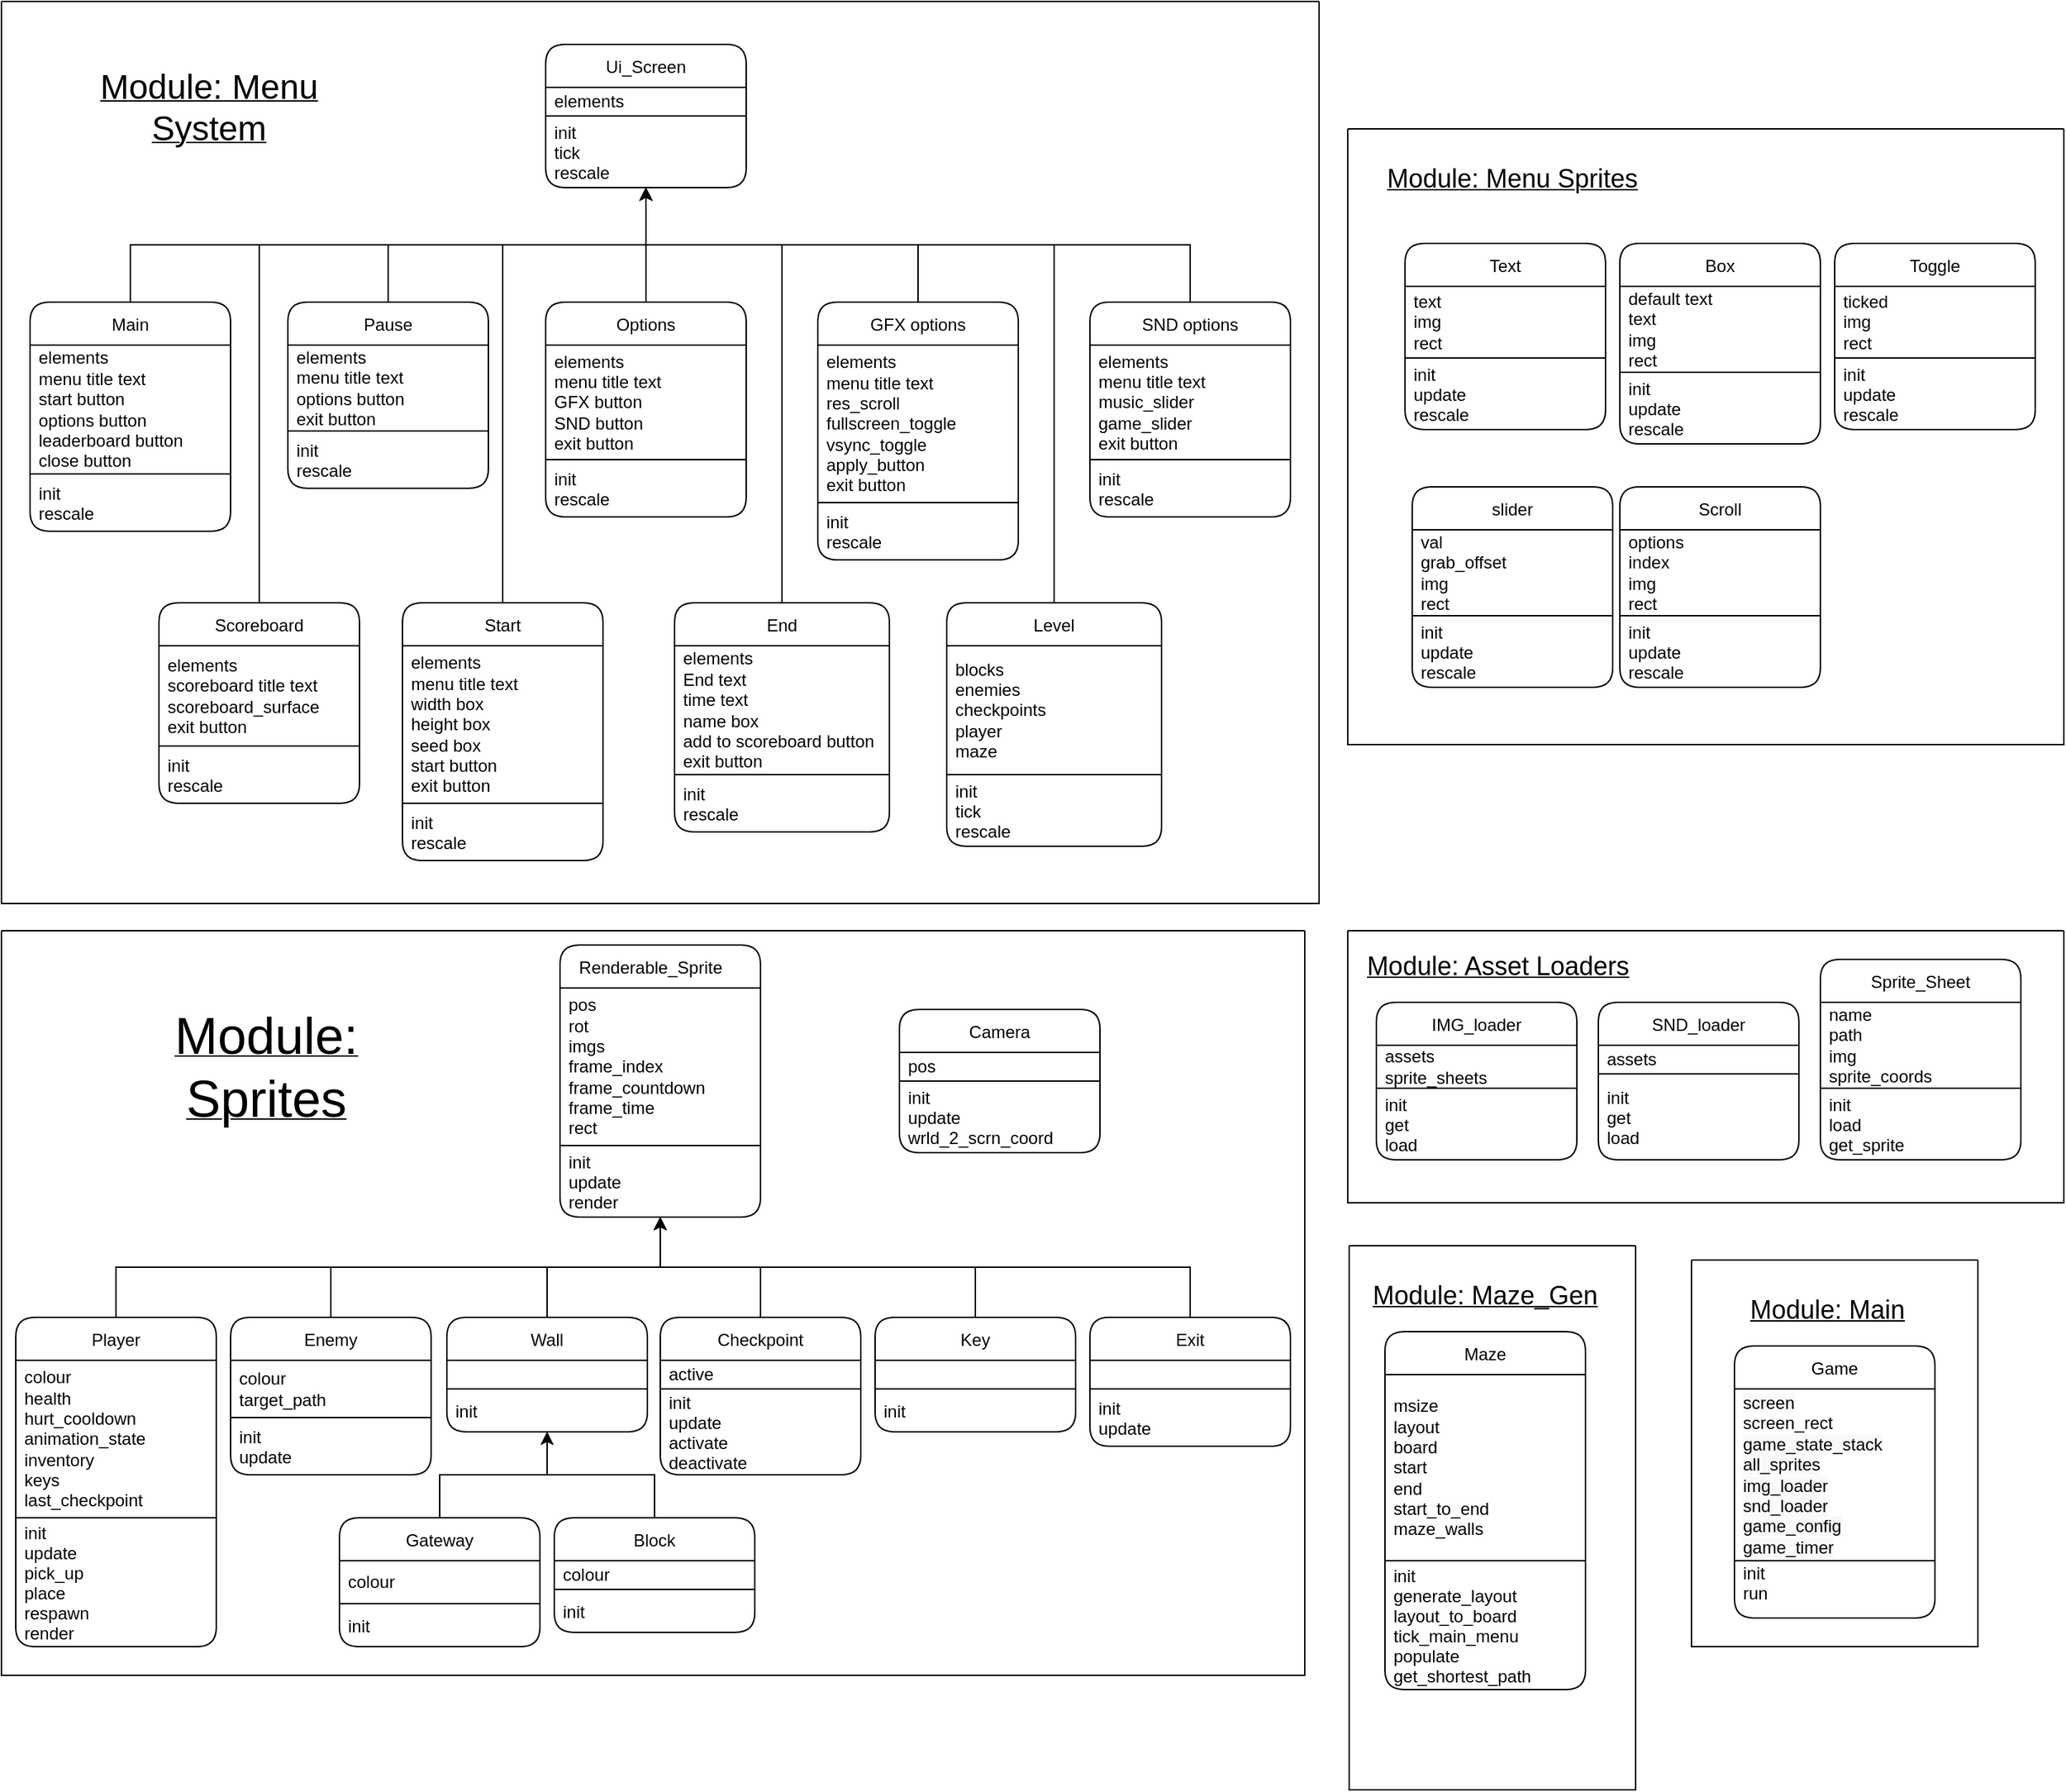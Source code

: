 <mxfile version="16.2.6" type="device"><diagram id="UR0YL3YgxXvfxWEagAze" name="Page-1"><mxGraphModel dx="1383" dy="1796" grid="1" gridSize="10" guides="1" tooltips="1" connect="1" arrows="1" fold="1" page="1" pageScale="1" pageWidth="827" pageHeight="1169" math="0" shadow="0"><root><mxCell id="0"/><mxCell id="1" parent="0"/><mxCell id="ef8tjBVSWjdFUi2Q6hh9-64" value="" style="swimlane;startSize=0;rounded=1;" parent="1" vertex="1"><mxGeometry x="1040" y="-60" width="500" height="190" as="geometry"><mxRectangle x="930" y="755" width="50" height="40" as="alternateBounds"/></mxGeometry></mxCell><mxCell id="ef8tjBVSWjdFUi2Q6hh9-52" value="IMG_loader" style="swimlane;fontStyle=0;childLayout=stackLayout;horizontal=1;startSize=30;horizontalStack=0;resizeParent=1;resizeParentMax=0;resizeLast=0;collapsible=1;marginBottom=0;rounded=1;" parent="ef8tjBVSWjdFUi2Q6hh9-64" vertex="1"><mxGeometry x="20" y="50" width="140" height="110" as="geometry"><mxRectangle x="540" y="170" width="50" height="30" as="alternateBounds"/></mxGeometry></mxCell><mxCell id="ef8tjBVSWjdFUi2Q6hh9-53" value="assets&lt;br&gt;sprite_sheets" style="rounded=0;whiteSpace=wrap;html=1;align=left;spacingLeft=4" parent="ef8tjBVSWjdFUi2Q6hh9-52" vertex="1"><mxGeometry y="30" width="140" height="30" as="geometry"/></mxCell><mxCell id="ef8tjBVSWjdFUi2Q6hh9-54" value="init&#10;get &#10;load" style="text;strokeColor=none;fillColor=none;align=left;verticalAlign=middle;spacingLeft=4;spacingRight=4;overflow=hidden;points=[[0,0.5],[1,0.5]];portConstraint=eastwest;rotatable=0;" parent="ef8tjBVSWjdFUi2Q6hh9-52" vertex="1"><mxGeometry y="60" width="140" height="50" as="geometry"/></mxCell><mxCell id="ef8tjBVSWjdFUi2Q6hh9-55" value="SND_loader" style="swimlane;fontStyle=0;childLayout=stackLayout;horizontal=1;startSize=30;horizontalStack=0;resizeParent=1;resizeParentMax=0;resizeLast=0;collapsible=1;marginBottom=0;rounded=1;" parent="ef8tjBVSWjdFUi2Q6hh9-64" vertex="1"><mxGeometry x="175" y="50" width="140" height="110" as="geometry"><mxRectangle x="540" y="170" width="50" height="30" as="alternateBounds"/></mxGeometry></mxCell><mxCell id="ef8tjBVSWjdFUi2Q6hh9-56" value="assets" style="rounded=0;whiteSpace=wrap;html=1;align=left;spacingLeft=4" parent="ef8tjBVSWjdFUi2Q6hh9-55" vertex="1"><mxGeometry y="30" width="140" height="20" as="geometry"/></mxCell><mxCell id="ef8tjBVSWjdFUi2Q6hh9-57" value="init&#10;get &#10;load" style="text;strokeColor=none;fillColor=none;align=left;verticalAlign=middle;spacingLeft=4;spacingRight=4;overflow=hidden;points=[[0,0.5],[1,0.5]];portConstraint=eastwest;rotatable=0;" parent="ef8tjBVSWjdFUi2Q6hh9-55" vertex="1"><mxGeometry y="50" width="140" height="60" as="geometry"/></mxCell><mxCell id="ef8tjBVSWjdFUi2Q6hh9-58" value="Sprite_Sheet" style="swimlane;fontStyle=0;childLayout=stackLayout;horizontal=1;startSize=30;horizontalStack=0;resizeParent=1;resizeParentMax=0;resizeLast=0;collapsible=1;marginBottom=0;rounded=1;" parent="ef8tjBVSWjdFUi2Q6hh9-64" vertex="1"><mxGeometry x="330" y="20" width="140" height="140" as="geometry"><mxRectangle x="540" y="170" width="50" height="30" as="alternateBounds"/></mxGeometry></mxCell><mxCell id="ef8tjBVSWjdFUi2Q6hh9-59" value="name&lt;br&gt;path&lt;br&gt;img&lt;br&gt;sprite_coords" style="rounded=0;whiteSpace=wrap;html=1;align=left;spacingLeft=4" parent="ef8tjBVSWjdFUi2Q6hh9-58" vertex="1"><mxGeometry y="30" width="140" height="60" as="geometry"/></mxCell><mxCell id="ef8tjBVSWjdFUi2Q6hh9-60" value="init&#10;load&#10;get_sprite" style="text;strokeColor=none;fillColor=none;align=left;verticalAlign=middle;spacingLeft=4;spacingRight=4;overflow=hidden;points=[[0,0.5],[1,0.5]];portConstraint=eastwest;rotatable=0;" parent="ef8tjBVSWjdFUi2Q6hh9-58" vertex="1"><mxGeometry y="90" width="140" height="50" as="geometry"/></mxCell><mxCell id="ef8tjBVSWjdFUi2Q6hh9-65" value="&lt;u&gt;&lt;font style=&quot;font-size: 18px&quot;&gt;Module: Asset Loaders&lt;/font&gt;&lt;/u&gt;" style="text;html=1;strokeColor=none;fillColor=none;align=center;verticalAlign=middle;whiteSpace=wrap;rounded=0;" parent="ef8tjBVSWjdFUi2Q6hh9-64" vertex="1"><mxGeometry x="10" y="10" width="190" height="30" as="geometry"/></mxCell><mxCell id="ef8tjBVSWjdFUi2Q6hh9-77" value="" style="swimlane;startSize=0;fontSize=18;" parent="1" vertex="1"><mxGeometry x="100" y="-60" width="910" height="520" as="geometry"/></mxCell><mxCell id="ef8tjBVSWjdFUi2Q6hh9-22" value="Renderable_Sprite    " style="swimlane;fontStyle=0;childLayout=stackLayout;horizontal=1;startSize=30;horizontalStack=0;resizeParent=1;resizeParentMax=0;resizeLast=0;collapsible=1;marginBottom=0;rounded=1;" parent="ef8tjBVSWjdFUi2Q6hh9-77" vertex="1"><mxGeometry x="390" y="10" width="140" height="190" as="geometry"><mxRectangle x="540" y="170" width="50" height="30" as="alternateBounds"/></mxGeometry></mxCell><mxCell id="ef8tjBVSWjdFUi2Q6hh9-23" value="pos&lt;br&gt;rot&lt;br&gt;imgs&lt;br&gt;frame_index&lt;br&gt;frame_countdown&lt;br&gt;frame_time&lt;br&gt;rect" style="rounded=0;whiteSpace=wrap;html=1;align=left;spacingLeft=4" parent="ef8tjBVSWjdFUi2Q6hh9-22" vertex="1"><mxGeometry y="30" width="140" height="110" as="geometry"/></mxCell><mxCell id="ef8tjBVSWjdFUi2Q6hh9-24" value="init&#10;update&#10;render" style="text;strokeColor=none;fillColor=none;align=left;verticalAlign=middle;spacingLeft=4;spacingRight=4;overflow=hidden;points=[[0,0.5],[1,0.5]];portConstraint=eastwest;rotatable=0;" parent="ef8tjBVSWjdFUi2Q6hh9-22" vertex="1"><mxGeometry y="140" width="140" height="50" as="geometry"/></mxCell><mxCell id="ef8tjBVSWjdFUi2Q6hh9-79" style="edgeStyle=orthogonalEdgeStyle;rounded=0;orthogonalLoop=1;jettySize=auto;html=1;exitX=0.5;exitY=0;exitDx=0;exitDy=0;fontSize=18;" parent="ef8tjBVSWjdFUi2Q6hh9-77" source="ef8tjBVSWjdFUi2Q6hh9-25" target="ef8tjBVSWjdFUi2Q6hh9-22" edge="1"><mxGeometry relative="1" as="geometry"/></mxCell><mxCell id="ef8tjBVSWjdFUi2Q6hh9-25" value="Player" style="swimlane;fontStyle=0;childLayout=stackLayout;horizontal=1;startSize=30;horizontalStack=0;resizeParent=1;resizeParentMax=0;resizeLast=0;collapsible=1;marginBottom=0;rounded=1;" parent="ef8tjBVSWjdFUi2Q6hh9-77" vertex="1"><mxGeometry x="10" y="270" width="140" height="230" as="geometry"><mxRectangle x="540" y="170" width="50" height="30" as="alternateBounds"/></mxGeometry></mxCell><mxCell id="ef8tjBVSWjdFUi2Q6hh9-26" value="colour&lt;br&gt;health&lt;br&gt;hurt_cooldown&lt;br&gt;animation_state&lt;br&gt;inventory&lt;br&gt;keys&lt;br&gt;last_checkpoint" style="rounded=0;whiteSpace=wrap;html=1;align=left;spacingLeft=4" parent="ef8tjBVSWjdFUi2Q6hh9-25" vertex="1"><mxGeometry y="30" width="140" height="110" as="geometry"/></mxCell><mxCell id="ef8tjBVSWjdFUi2Q6hh9-27" value="init&#10;update&#10;pick_up&#10;place&#10;respawn&#10;render" style="text;strokeColor=none;fillColor=none;align=left;verticalAlign=middle;spacingLeft=4;spacingRight=4;overflow=hidden;points=[[0,0.5],[1,0.5]];portConstraint=eastwest;rotatable=0;" parent="ef8tjBVSWjdFUi2Q6hh9-25" vertex="1"><mxGeometry y="140" width="140" height="90" as="geometry"/></mxCell><mxCell id="ef8tjBVSWjdFUi2Q6hh9-80" style="edgeStyle=orthogonalEdgeStyle;rounded=0;orthogonalLoop=1;jettySize=auto;html=1;exitX=0.5;exitY=0;exitDx=0;exitDy=0;fontSize=18;" parent="ef8tjBVSWjdFUi2Q6hh9-77" source="ef8tjBVSWjdFUi2Q6hh9-28" target="ef8tjBVSWjdFUi2Q6hh9-22" edge="1"><mxGeometry relative="1" as="geometry"/></mxCell><mxCell id="ef8tjBVSWjdFUi2Q6hh9-28" value="Enemy" style="swimlane;fontStyle=0;childLayout=stackLayout;horizontal=1;startSize=30;horizontalStack=0;resizeParent=1;resizeParentMax=0;resizeLast=0;collapsible=1;marginBottom=0;rounded=1;" parent="ef8tjBVSWjdFUi2Q6hh9-77" vertex="1"><mxGeometry x="160" y="270" width="140" height="110" as="geometry"><mxRectangle x="540" y="170" width="50" height="30" as="alternateBounds"/></mxGeometry></mxCell><mxCell id="ef8tjBVSWjdFUi2Q6hh9-29" value="colour&lt;br&gt;target_path" style="rounded=0;whiteSpace=wrap;html=1;align=left;spacingLeft=4" parent="ef8tjBVSWjdFUi2Q6hh9-28" vertex="1"><mxGeometry y="30" width="140" height="40" as="geometry"/></mxCell><mxCell id="ef8tjBVSWjdFUi2Q6hh9-30" value="init&#10;update" style="text;strokeColor=none;fillColor=none;align=left;verticalAlign=middle;spacingLeft=4;spacingRight=4;overflow=hidden;points=[[0,0.5],[1,0.5]];portConstraint=eastwest;rotatable=0;" parent="ef8tjBVSWjdFUi2Q6hh9-28" vertex="1"><mxGeometry y="70" width="140" height="40" as="geometry"/></mxCell><mxCell id="ef8tjBVSWjdFUi2Q6hh9-81" style="edgeStyle=orthogonalEdgeStyle;rounded=0;orthogonalLoop=1;jettySize=auto;html=1;exitX=0.5;exitY=0;exitDx=0;exitDy=0;fontSize=18;" parent="ef8tjBVSWjdFUi2Q6hh9-77" source="ef8tjBVSWjdFUi2Q6hh9-31" target="ef8tjBVSWjdFUi2Q6hh9-22" edge="1"><mxGeometry relative="1" as="geometry"/></mxCell><mxCell id="ef8tjBVSWjdFUi2Q6hh9-31" value="Wall" style="swimlane;fontStyle=0;childLayout=stackLayout;horizontal=1;startSize=30;horizontalStack=0;resizeParent=1;resizeParentMax=0;resizeLast=0;collapsible=1;marginBottom=0;rounded=1;" parent="ef8tjBVSWjdFUi2Q6hh9-77" vertex="1"><mxGeometry x="311" y="270" width="140" height="80" as="geometry"><mxRectangle x="540" y="170" width="50" height="30" as="alternateBounds"/></mxGeometry></mxCell><mxCell id="ef8tjBVSWjdFUi2Q6hh9-32" value="" style="rounded=0;whiteSpace=wrap;html=1;align=left;spacingLeft=4" parent="ef8tjBVSWjdFUi2Q6hh9-31" vertex="1"><mxGeometry y="30" width="140" height="20" as="geometry"/></mxCell><mxCell id="ef8tjBVSWjdFUi2Q6hh9-33" value="init" style="text;strokeColor=none;fillColor=none;align=left;verticalAlign=middle;spacingLeft=4;spacingRight=4;overflow=hidden;points=[[0,0.5],[1,0.5]];portConstraint=eastwest;rotatable=0;" parent="ef8tjBVSWjdFUi2Q6hh9-31" vertex="1"><mxGeometry y="50" width="140" height="30" as="geometry"/></mxCell><mxCell id="ef8tjBVSWjdFUi2Q6hh9-86" style="edgeStyle=orthogonalEdgeStyle;rounded=0;orthogonalLoop=1;jettySize=auto;html=1;exitX=0.5;exitY=0;exitDx=0;exitDy=0;fontSize=18;" parent="ef8tjBVSWjdFUi2Q6hh9-77" source="ef8tjBVSWjdFUi2Q6hh9-34" target="ef8tjBVSWjdFUi2Q6hh9-31" edge="1"><mxGeometry relative="1" as="geometry"/></mxCell><mxCell id="ef8tjBVSWjdFUi2Q6hh9-34" value="Gateway" style="swimlane;fontStyle=0;childLayout=stackLayout;horizontal=1;startSize=30;horizontalStack=0;resizeParent=1;resizeParentMax=0;resizeLast=0;collapsible=1;marginBottom=0;rounded=1;" parent="ef8tjBVSWjdFUi2Q6hh9-77" vertex="1"><mxGeometry x="236" y="410" width="140" height="90" as="geometry"><mxRectangle x="540" y="170" width="50" height="30" as="alternateBounds"/></mxGeometry></mxCell><mxCell id="ef8tjBVSWjdFUi2Q6hh9-35" value="colour" style="rounded=0;whiteSpace=wrap;html=1;align=left;spacingLeft=4" parent="ef8tjBVSWjdFUi2Q6hh9-34" vertex="1"><mxGeometry y="30" width="140" height="30" as="geometry"/></mxCell><mxCell id="ef8tjBVSWjdFUi2Q6hh9-36" value="init" style="text;strokeColor=none;fillColor=none;align=left;verticalAlign=middle;spacingLeft=4;spacingRight=4;overflow=hidden;points=[[0,0.5],[1,0.5]];portConstraint=eastwest;rotatable=0;" parent="ef8tjBVSWjdFUi2Q6hh9-34" vertex="1"><mxGeometry y="60" width="140" height="30" as="geometry"/></mxCell><mxCell id="ef8tjBVSWjdFUi2Q6hh9-85" style="edgeStyle=orthogonalEdgeStyle;rounded=0;orthogonalLoop=1;jettySize=auto;html=1;exitX=0.5;exitY=0;exitDx=0;exitDy=0;fontSize=18;" parent="ef8tjBVSWjdFUi2Q6hh9-77" source="ef8tjBVSWjdFUi2Q6hh9-37" target="ef8tjBVSWjdFUi2Q6hh9-31" edge="1"><mxGeometry relative="1" as="geometry"/></mxCell><mxCell id="ef8tjBVSWjdFUi2Q6hh9-37" value="Block" style="swimlane;fontStyle=0;childLayout=stackLayout;horizontal=1;startSize=30;horizontalStack=0;resizeParent=1;resizeParentMax=0;resizeLast=0;collapsible=1;marginBottom=0;rounded=1;" parent="ef8tjBVSWjdFUi2Q6hh9-77" vertex="1"><mxGeometry x="386" y="410" width="140" height="80" as="geometry"><mxRectangle x="540" y="170" width="50" height="30" as="alternateBounds"/></mxGeometry></mxCell><mxCell id="ef8tjBVSWjdFUi2Q6hh9-38" value="colour" style="rounded=0;whiteSpace=wrap;html=1;align=left;spacingLeft=4" parent="ef8tjBVSWjdFUi2Q6hh9-37" vertex="1"><mxGeometry y="30" width="140" height="20" as="geometry"/></mxCell><mxCell id="ef8tjBVSWjdFUi2Q6hh9-39" value="init" style="text;strokeColor=none;fillColor=none;align=left;verticalAlign=middle;spacingLeft=4;spacingRight=4;overflow=hidden;points=[[0,0.5],[1,0.5]];portConstraint=eastwest;rotatable=0;" parent="ef8tjBVSWjdFUi2Q6hh9-37" vertex="1"><mxGeometry y="50" width="140" height="30" as="geometry"/></mxCell><mxCell id="ef8tjBVSWjdFUi2Q6hh9-82" style="edgeStyle=orthogonalEdgeStyle;rounded=0;orthogonalLoop=1;jettySize=auto;html=1;exitX=0.5;exitY=0;exitDx=0;exitDy=0;fontSize=18;" parent="ef8tjBVSWjdFUi2Q6hh9-77" source="ef8tjBVSWjdFUi2Q6hh9-40" target="ef8tjBVSWjdFUi2Q6hh9-22" edge="1"><mxGeometry relative="1" as="geometry"/></mxCell><mxCell id="ef8tjBVSWjdFUi2Q6hh9-40" value="Checkpoint" style="swimlane;fontStyle=0;childLayout=stackLayout;horizontal=1;startSize=30;horizontalStack=0;resizeParent=1;resizeParentMax=0;resizeLast=0;collapsible=1;marginBottom=0;rounded=1;" parent="ef8tjBVSWjdFUi2Q6hh9-77" vertex="1"><mxGeometry x="460" y="270" width="140" height="110" as="geometry"><mxRectangle x="540" y="170" width="50" height="30" as="alternateBounds"/></mxGeometry></mxCell><mxCell id="ef8tjBVSWjdFUi2Q6hh9-41" value="active" style="rounded=0;whiteSpace=wrap;html=1;align=left;spacingLeft=4" parent="ef8tjBVSWjdFUi2Q6hh9-40" vertex="1"><mxGeometry y="30" width="140" height="20" as="geometry"/></mxCell><mxCell id="ef8tjBVSWjdFUi2Q6hh9-42" value="init&#10;update&#10;activate&#10;deactivate" style="text;strokeColor=none;fillColor=none;align=left;verticalAlign=middle;spacingLeft=4;spacingRight=4;overflow=hidden;points=[[0,0.5],[1,0.5]];portConstraint=eastwest;rotatable=0;" parent="ef8tjBVSWjdFUi2Q6hh9-40" vertex="1"><mxGeometry y="50" width="140" height="60" as="geometry"/></mxCell><mxCell id="ef8tjBVSWjdFUi2Q6hh9-83" style="edgeStyle=orthogonalEdgeStyle;rounded=0;orthogonalLoop=1;jettySize=auto;html=1;exitX=0.5;exitY=0;exitDx=0;exitDy=0;fontSize=18;" parent="ef8tjBVSWjdFUi2Q6hh9-77" source="ef8tjBVSWjdFUi2Q6hh9-43" target="ef8tjBVSWjdFUi2Q6hh9-22" edge="1"><mxGeometry relative="1" as="geometry"/></mxCell><mxCell id="ef8tjBVSWjdFUi2Q6hh9-43" value="Key" style="swimlane;fontStyle=0;childLayout=stackLayout;horizontal=1;startSize=30;horizontalStack=0;resizeParent=1;resizeParentMax=0;resizeLast=0;collapsible=1;marginBottom=0;rounded=1;" parent="ef8tjBVSWjdFUi2Q6hh9-77" vertex="1"><mxGeometry x="610" y="270" width="140" height="80" as="geometry"><mxRectangle x="540" y="170" width="50" height="30" as="alternateBounds"/></mxGeometry></mxCell><mxCell id="ef8tjBVSWjdFUi2Q6hh9-44" value="" style="rounded=0;whiteSpace=wrap;html=1;align=left;spacingLeft=4" parent="ef8tjBVSWjdFUi2Q6hh9-43" vertex="1"><mxGeometry y="30" width="140" height="20" as="geometry"/></mxCell><mxCell id="ef8tjBVSWjdFUi2Q6hh9-45" value="init" style="text;strokeColor=none;fillColor=none;align=left;verticalAlign=middle;spacingLeft=4;spacingRight=4;overflow=hidden;points=[[0,0.5],[1,0.5]];portConstraint=eastwest;rotatable=0;" parent="ef8tjBVSWjdFUi2Q6hh9-43" vertex="1"><mxGeometry y="50" width="140" height="30" as="geometry"/></mxCell><mxCell id="ef8tjBVSWjdFUi2Q6hh9-84" style="edgeStyle=orthogonalEdgeStyle;rounded=0;orthogonalLoop=1;jettySize=auto;html=1;exitX=0.5;exitY=0;exitDx=0;exitDy=0;fontSize=18;" parent="ef8tjBVSWjdFUi2Q6hh9-77" source="ef8tjBVSWjdFUi2Q6hh9-46" target="ef8tjBVSWjdFUi2Q6hh9-22" edge="1"><mxGeometry relative="1" as="geometry"/></mxCell><mxCell id="ef8tjBVSWjdFUi2Q6hh9-46" value="Exit" style="swimlane;fontStyle=0;childLayout=stackLayout;horizontal=1;startSize=30;horizontalStack=0;resizeParent=1;resizeParentMax=0;resizeLast=0;collapsible=1;marginBottom=0;rounded=1;" parent="ef8tjBVSWjdFUi2Q6hh9-77" vertex="1"><mxGeometry x="760" y="270" width="140" height="90" as="geometry"><mxRectangle x="540" y="170" width="50" height="30" as="alternateBounds"/></mxGeometry></mxCell><mxCell id="ef8tjBVSWjdFUi2Q6hh9-47" value="" style="rounded=0;whiteSpace=wrap;html=1;align=left;spacingLeft=4" parent="ef8tjBVSWjdFUi2Q6hh9-46" vertex="1"><mxGeometry y="30" width="140" height="20" as="geometry"/></mxCell><mxCell id="ef8tjBVSWjdFUi2Q6hh9-48" value="init&#10;update" style="text;strokeColor=none;fillColor=none;align=left;verticalAlign=middle;spacingLeft=4;spacingRight=4;overflow=hidden;points=[[0,0.5],[1,0.5]];portConstraint=eastwest;rotatable=0;" parent="ef8tjBVSWjdFUi2Q6hh9-46" vertex="1"><mxGeometry y="50" width="140" height="40" as="geometry"/></mxCell><mxCell id="ef8tjBVSWjdFUi2Q6hh9-49" value="Camera" style="swimlane;fontStyle=0;childLayout=stackLayout;horizontal=1;startSize=30;horizontalStack=0;resizeParent=1;resizeParentMax=0;resizeLast=0;collapsible=1;marginBottom=0;rounded=1;" parent="ef8tjBVSWjdFUi2Q6hh9-77" vertex="1"><mxGeometry x="627" y="55" width="140" height="100" as="geometry"><mxRectangle x="540" y="170" width="50" height="30" as="alternateBounds"/></mxGeometry></mxCell><mxCell id="ef8tjBVSWjdFUi2Q6hh9-50" value="pos" style="rounded=0;whiteSpace=wrap;html=1;align=left;spacingLeft=4" parent="ef8tjBVSWjdFUi2Q6hh9-49" vertex="1"><mxGeometry y="30" width="140" height="20" as="geometry"/></mxCell><mxCell id="ef8tjBVSWjdFUi2Q6hh9-51" value="init&#10;update&#10;wrld_2_scrn_coord" style="text;strokeColor=none;fillColor=none;align=left;verticalAlign=middle;spacingLeft=4;spacingRight=4;overflow=hidden;points=[[0,0.5],[1,0.5]];portConstraint=eastwest;rotatable=0;" parent="ef8tjBVSWjdFUi2Q6hh9-49" vertex="1"><mxGeometry y="50" width="140" height="50" as="geometry"/></mxCell><mxCell id="ef8tjBVSWjdFUi2Q6hh9-88" value="&lt;u&gt;&lt;font style=&quot;font-size: 36px&quot;&gt;Module: Sprites&lt;/font&gt;&lt;/u&gt;" style="text;html=1;strokeColor=none;fillColor=none;align=center;verticalAlign=middle;whiteSpace=wrap;rounded=0;" parent="ef8tjBVSWjdFUi2Q6hh9-77" vertex="1"><mxGeometry x="90" y="80" width="190" height="30" as="geometry"/></mxCell><mxCell id="ef8tjBVSWjdFUi2Q6hh9-89" value="" style="swimlane;startSize=0;fontSize=36;" parent="1" vertex="1"><mxGeometry x="1041" y="160" width="200" height="380" as="geometry"/></mxCell><mxCell id="ef8tjBVSWjdFUi2Q6hh9-90" value="&lt;u&gt;&lt;font style=&quot;font-size: 18px&quot;&gt;Module: Maze_Gen&lt;/font&gt;&lt;/u&gt;" style="text;html=1;strokeColor=none;fillColor=none;align=center;verticalAlign=middle;whiteSpace=wrap;rounded=0;" parent="ef8tjBVSWjdFUi2Q6hh9-89" vertex="1"><mxGeometry y="20" width="190" height="30" as="geometry"/></mxCell><mxCell id="ef8tjBVSWjdFUi2Q6hh9-13" value="Maze" style="swimlane;fontStyle=0;childLayout=stackLayout;horizontal=1;startSize=30;horizontalStack=0;resizeParent=1;resizeParentMax=0;resizeLast=0;collapsible=1;marginBottom=0;rounded=1;" parent="ef8tjBVSWjdFUi2Q6hh9-89" vertex="1"><mxGeometry x="25" y="60" width="140" height="250" as="geometry"><mxRectangle x="540" y="170" width="50" height="30" as="alternateBounds"/></mxGeometry></mxCell><mxCell id="ef8tjBVSWjdFUi2Q6hh9-14" value="&lt;font face=&quot;helvetica&quot;&gt;msize&lt;br&gt;&lt;/font&gt;layout&lt;br&gt;board&lt;br&gt;start&lt;br&gt;end&lt;br&gt;start_to_end&lt;br&gt;maze_walls" style="rounded=0;whiteSpace=wrap;html=1;align=left;spacingLeft=4" parent="ef8tjBVSWjdFUi2Q6hh9-13" vertex="1"><mxGeometry y="30" width="140" height="130" as="geometry"/></mxCell><mxCell id="ef8tjBVSWjdFUi2Q6hh9-15" value="init&#10;generate_layout&#10;layout_to_board&#10;tick_main_menu&#10;populate&#10;get_shortest_path" style="text;strokeColor=none;fillColor=none;align=left;verticalAlign=middle;spacingLeft=4;spacingRight=4;overflow=hidden;points=[[0,0.5],[1,0.5]];portConstraint=eastwest;rotatable=0;" parent="ef8tjBVSWjdFUi2Q6hh9-13" vertex="1"><mxGeometry y="160" width="140" height="90" as="geometry"/></mxCell><mxCell id="ef8tjBVSWjdFUi2Q6hh9-91" value="" style="swimlane;startSize=0;fontSize=36;" parent="1" vertex="1"><mxGeometry x="1280" y="170" width="200" height="270" as="geometry"/></mxCell><mxCell id="ef8tjBVSWjdFUi2Q6hh9-92" value="&lt;u&gt;&lt;font style=&quot;font-size: 18px&quot;&gt;Module: Main&lt;/font&gt;&lt;/u&gt;" style="text;html=1;strokeColor=none;fillColor=none;align=center;verticalAlign=middle;whiteSpace=wrap;rounded=0;" parent="ef8tjBVSWjdFUi2Q6hh9-91" vertex="1"><mxGeometry y="20" width="190" height="30" as="geometry"/></mxCell><mxCell id="ef8tjBVSWjdFUi2Q6hh9-3" value="Game" style="swimlane;fontStyle=0;childLayout=stackLayout;horizontal=1;startSize=30;horizontalStack=0;resizeParent=1;resizeParentMax=0;resizeLast=0;collapsible=1;marginBottom=0;rounded=1;" parent="ef8tjBVSWjdFUi2Q6hh9-91" vertex="1"><mxGeometry x="30" y="60" width="140" height="190" as="geometry"><mxRectangle x="540" y="170" width="50" height="30" as="alternateBounds"/></mxGeometry></mxCell><mxCell id="ef8tjBVSWjdFUi2Q6hh9-12" value="&lt;span style=&quot;color: rgb(0 , 0 , 0) ; font-family: &amp;#34;helvetica&amp;#34; ; font-size: 12px ; font-style: normal ; font-weight: 400 ; letter-spacing: normal ; text-indent: 0px ; text-transform: none ; word-spacing: 0px ; background-color: rgb(248 , 249 , 250) ; display: inline ; float: none&quot;&gt;screen&lt;br&gt;&lt;/span&gt;screen_rect&lt;br style=&quot;padding: 0px ; margin: 0px ; color: rgb(0 , 0 , 0) ; font-family: &amp;#34;helvetica&amp;#34; ; font-size: 12px ; font-style: normal ; font-weight: 400 ; letter-spacing: normal ; text-indent: 0px ; text-transform: none ; word-spacing: 0px ; background-color: rgb(248 , 249 , 250)&quot;&gt;&lt;span style=&quot;color: rgb(0 , 0 , 0) ; font-family: &amp;#34;helvetica&amp;#34; ; font-size: 12px ; font-style: normal ; font-weight: 400 ; letter-spacing: normal ; text-indent: 0px ; text-transform: none ; word-spacing: 0px ; background-color: rgb(248 , 249 , 250) ; display: inline ; float: none&quot;&gt;game_state_stack&lt;/span&gt;&lt;br style=&quot;padding: 0px ; margin: 0px ; color: rgb(0 , 0 , 0) ; font-family: &amp;#34;helvetica&amp;#34; ; font-size: 12px ; font-style: normal ; font-weight: 400 ; letter-spacing: normal ; text-indent: 0px ; text-transform: none ; word-spacing: 0px ; background-color: rgb(248 , 249 , 250)&quot;&gt;&lt;span style=&quot;color: rgb(0 , 0 , 0) ; font-family: &amp;#34;helvetica&amp;#34; ; font-size: 12px ; font-style: normal ; font-weight: 400 ; letter-spacing: normal ; text-indent: 0px ; text-transform: none ; word-spacing: 0px ; background-color: rgb(248 , 249 , 250) ; display: inline ; float: none&quot;&gt;all_sprites&lt;/span&gt;&lt;br style=&quot;padding: 0px ; margin: 0px ; color: rgb(0 , 0 , 0) ; font-family: &amp;#34;helvetica&amp;#34; ; font-size: 12px ; font-style: normal ; font-weight: 400 ; letter-spacing: normal ; text-indent: 0px ; text-transform: none ; word-spacing: 0px ; background-color: rgb(248 , 249 , 250)&quot;&gt;&lt;span style=&quot;color: rgb(0 , 0 , 0) ; font-family: &amp;#34;helvetica&amp;#34; ; font-size: 12px ; font-style: normal ; font-weight: 400 ; letter-spacing: normal ; text-indent: 0px ; text-transform: none ; word-spacing: 0px ; background-color: rgb(248 , 249 , 250) ; display: inline ; float: none&quot;&gt;img_loader&lt;/span&gt;&lt;br style=&quot;padding: 0px ; margin: 0px ; color: rgb(0 , 0 , 0) ; font-family: &amp;#34;helvetica&amp;#34; ; font-size: 12px ; font-style: normal ; font-weight: 400 ; letter-spacing: normal ; text-indent: 0px ; text-transform: none ; word-spacing: 0px ; background-color: rgb(248 , 249 , 250)&quot;&gt;&lt;span style=&quot;color: rgb(0 , 0 , 0) ; font-family: &amp;#34;helvetica&amp;#34; ; font-size: 12px ; font-style: normal ; font-weight: 400 ; letter-spacing: normal ; text-indent: 0px ; text-transform: none ; word-spacing: 0px ; background-color: rgb(248 , 249 , 250) ; display: inline ; float: none&quot;&gt;snd_loader&lt;/span&gt;&lt;br style=&quot;padding: 0px ; margin: 0px ; color: rgb(0 , 0 , 0) ; font-family: &amp;#34;helvetica&amp;#34; ; font-size: 12px ; font-style: normal ; font-weight: 400 ; letter-spacing: normal ; text-indent: 0px ; text-transform: none ; word-spacing: 0px ; background-color: rgb(248 , 249 , 250)&quot;&gt;&lt;span style=&quot;color: rgb(0 , 0 , 0) ; font-family: &amp;#34;helvetica&amp;#34; ; font-size: 12px ; font-style: normal ; font-weight: 400 ; letter-spacing: normal ; text-indent: 0px ; text-transform: none ; word-spacing: 0px ; background-color: rgb(248 , 249 , 250) ; display: inline ; float: none&quot;&gt;game_config&lt;/span&gt;&lt;br style=&quot;padding: 0px ; margin: 0px ; color: rgb(0 , 0 , 0) ; font-family: &amp;#34;helvetica&amp;#34; ; font-size: 12px ; font-style: normal ; font-weight: 400 ; letter-spacing: normal ; text-indent: 0px ; text-transform: none ; word-spacing: 0px ; background-color: rgb(248 , 249 , 250)&quot;&gt;&lt;span style=&quot;color: rgb(0 , 0 , 0) ; font-family: &amp;#34;helvetica&amp;#34; ; font-size: 12px ; font-style: normal ; font-weight: 400 ; letter-spacing: normal ; text-indent: 0px ; text-transform: none ; word-spacing: 0px ; background-color: rgb(248 , 249 , 250) ; display: inline ; float: none&quot;&gt;game_timer&lt;/span&gt;" style="rounded=0;whiteSpace=wrap;html=1;align=left;spacingLeft=4" parent="ef8tjBVSWjdFUi2Q6hh9-3" vertex="1"><mxGeometry y="30" width="140" height="120" as="geometry"/></mxCell><mxCell id="ef8tjBVSWjdFUi2Q6hh9-6" value="init&#10;run&#10;" style="text;strokeColor=none;fillColor=none;align=left;verticalAlign=middle;spacingLeft=4;spacingRight=4;overflow=hidden;points=[[0,0.5],[1,0.5]];portConstraint=eastwest;rotatable=0;" parent="ef8tjBVSWjdFUi2Q6hh9-3" vertex="1"><mxGeometry y="150" width="140" height="40" as="geometry"/></mxCell><mxCell id="ef8tjBVSWjdFUi2Q6hh9-96" value="" style="swimlane;startSize=0;fontSize=36;" parent="1" vertex="1"><mxGeometry x="100" y="-709" width="920" height="630" as="geometry"/></mxCell><mxCell id="ef8tjBVSWjdFUi2Q6hh9-98" value="&lt;u&gt;&lt;font style=&quot;font-size: 24px&quot;&gt;Module: Menu System&lt;/font&gt;&lt;/u&gt;" style="text;html=1;strokeColor=none;fillColor=none;align=center;verticalAlign=middle;whiteSpace=wrap;rounded=0;" parent="ef8tjBVSWjdFUi2Q6hh9-96" vertex="1"><mxGeometry x="50" y="59" width="190" height="30" as="geometry"/></mxCell><mxCell id="BVEpf0JN5tACW4LLZ2G0-4" style="edgeStyle=orthogonalEdgeStyle;rounded=0;orthogonalLoop=1;jettySize=auto;html=1;exitX=0.5;exitY=0;exitDx=0;exitDy=0;" edge="1" parent="ef8tjBVSWjdFUi2Q6hh9-96" source="NCt3lOaT6l5ER-M0cnxN-1" target="BVEpf0JN5tACW4LLZ2G0-1"><mxGeometry relative="1" as="geometry"/></mxCell><mxCell id="NCt3lOaT6l5ER-M0cnxN-1" value="Main" style="swimlane;fontStyle=0;childLayout=stackLayout;horizontal=1;startSize=30;horizontalStack=0;resizeParent=1;resizeParentMax=0;resizeLast=0;collapsible=1;marginBottom=0;rounded=1;" parent="ef8tjBVSWjdFUi2Q6hh9-96" vertex="1"><mxGeometry x="20" y="210" width="140" height="160" as="geometry"><mxRectangle x="540" y="170" width="50" height="30" as="alternateBounds"/></mxGeometry></mxCell><mxCell id="NCt3lOaT6l5ER-M0cnxN-2" value="elements&lt;br&gt;menu title text&lt;br&gt;start button&lt;br&gt;options button&lt;br&gt;leaderboard button&lt;br&gt;close button" style="rounded=0;whiteSpace=wrap;html=1;align=left;spacingLeft=4" parent="NCt3lOaT6l5ER-M0cnxN-1" vertex="1"><mxGeometry y="30" width="140" height="90" as="geometry"/></mxCell><mxCell id="NCt3lOaT6l5ER-M0cnxN-3" value="init&#10;rescale" style="text;strokeColor=none;fillColor=none;align=left;verticalAlign=middle;spacingLeft=4;spacingRight=4;overflow=hidden;points=[[0,0.5],[1,0.5]];portConstraint=eastwest;rotatable=0;" parent="NCt3lOaT6l5ER-M0cnxN-1" vertex="1"><mxGeometry y="120" width="140" height="40" as="geometry"/></mxCell><mxCell id="BVEpf0JN5tACW4LLZ2G0-5" style="edgeStyle=orthogonalEdgeStyle;rounded=0;orthogonalLoop=1;jettySize=auto;html=1;exitX=0.5;exitY=0;exitDx=0;exitDy=0;" edge="1" parent="ef8tjBVSWjdFUi2Q6hh9-96" source="NCt3lOaT6l5ER-M0cnxN-14" target="BVEpf0JN5tACW4LLZ2G0-1"><mxGeometry relative="1" as="geometry"/></mxCell><mxCell id="NCt3lOaT6l5ER-M0cnxN-14" value="Pause" style="swimlane;fontStyle=0;childLayout=stackLayout;horizontal=1;startSize=30;horizontalStack=0;resizeParent=1;resizeParentMax=0;resizeLast=0;collapsible=1;marginBottom=0;rounded=1;" parent="ef8tjBVSWjdFUi2Q6hh9-96" vertex="1"><mxGeometry x="200" y="210" width="140" height="130" as="geometry"><mxRectangle x="540" y="170" width="50" height="30" as="alternateBounds"/></mxGeometry></mxCell><mxCell id="NCt3lOaT6l5ER-M0cnxN-15" value="elements&lt;br&gt;menu title text&lt;br&gt;options button&lt;br&gt;exit button" style="rounded=0;whiteSpace=wrap;html=1;align=left;spacingLeft=4" parent="NCt3lOaT6l5ER-M0cnxN-14" vertex="1"><mxGeometry y="30" width="140" height="60" as="geometry"/></mxCell><mxCell id="NCt3lOaT6l5ER-M0cnxN-16" value="init&#10;rescale" style="text;strokeColor=none;fillColor=none;align=left;verticalAlign=middle;spacingLeft=4;spacingRight=4;overflow=hidden;points=[[0,0.5],[1,0.5]];portConstraint=eastwest;rotatable=0;" parent="NCt3lOaT6l5ER-M0cnxN-14" vertex="1"><mxGeometry y="90" width="140" height="40" as="geometry"/></mxCell><mxCell id="BVEpf0JN5tACW4LLZ2G0-6" style="edgeStyle=orthogonalEdgeStyle;rounded=0;orthogonalLoop=1;jettySize=auto;html=1;exitX=0.5;exitY=0;exitDx=0;exitDy=0;" edge="1" parent="ef8tjBVSWjdFUi2Q6hh9-96" source="NCt3lOaT6l5ER-M0cnxN-17" target="BVEpf0JN5tACW4LLZ2G0-1"><mxGeometry relative="1" as="geometry"/></mxCell><mxCell id="NCt3lOaT6l5ER-M0cnxN-17" value="Options" style="swimlane;fontStyle=0;childLayout=stackLayout;horizontal=1;startSize=30;horizontalStack=0;resizeParent=1;resizeParentMax=0;resizeLast=0;collapsible=1;marginBottom=0;rounded=1;" parent="ef8tjBVSWjdFUi2Q6hh9-96" vertex="1"><mxGeometry x="380" y="210" width="140" height="150" as="geometry"><mxRectangle x="540" y="170" width="50" height="30" as="alternateBounds"/></mxGeometry></mxCell><mxCell id="NCt3lOaT6l5ER-M0cnxN-18" value="elements&lt;br&gt;menu title text&lt;br&gt;GFX button&lt;br&gt;SND button&lt;br&gt;exit button" style="rounded=0;whiteSpace=wrap;html=1;align=left;spacingLeft=4" parent="NCt3lOaT6l5ER-M0cnxN-17" vertex="1"><mxGeometry y="30" width="140" height="80" as="geometry"/></mxCell><mxCell id="NCt3lOaT6l5ER-M0cnxN-19" value="init&#10;rescale" style="text;strokeColor=none;fillColor=none;align=left;verticalAlign=middle;spacingLeft=4;spacingRight=4;overflow=hidden;points=[[0,0.5],[1,0.5]];portConstraint=eastwest;rotatable=0;" parent="NCt3lOaT6l5ER-M0cnxN-17" vertex="1"><mxGeometry y="110" width="140" height="40" as="geometry"/></mxCell><mxCell id="BVEpf0JN5tACW4LLZ2G0-7" style="edgeStyle=orthogonalEdgeStyle;rounded=0;orthogonalLoop=1;jettySize=auto;html=1;exitX=0.5;exitY=0;exitDx=0;exitDy=0;" edge="1" parent="ef8tjBVSWjdFUi2Q6hh9-96" source="NCt3lOaT6l5ER-M0cnxN-20" target="BVEpf0JN5tACW4LLZ2G0-1"><mxGeometry relative="1" as="geometry"/></mxCell><mxCell id="NCt3lOaT6l5ER-M0cnxN-20" value="GFX options" style="swimlane;fontStyle=0;childLayout=stackLayout;horizontal=1;startSize=30;horizontalStack=0;resizeParent=1;resizeParentMax=0;resizeLast=0;collapsible=1;marginBottom=0;rounded=1;" parent="ef8tjBVSWjdFUi2Q6hh9-96" vertex="1"><mxGeometry x="570" y="210" width="140" height="180" as="geometry"><mxRectangle x="540" y="170" width="50" height="30" as="alternateBounds"/></mxGeometry></mxCell><mxCell id="NCt3lOaT6l5ER-M0cnxN-21" value="elements&lt;br&gt;menu title text&lt;br&gt;res_scroll&lt;br&gt;fullscreen_toggle&lt;br&gt;vsync_toggle&lt;br&gt;apply_button&lt;br&gt;exit button" style="rounded=0;whiteSpace=wrap;html=1;align=left;spacingLeft=4" parent="NCt3lOaT6l5ER-M0cnxN-20" vertex="1"><mxGeometry y="30" width="140" height="110" as="geometry"/></mxCell><mxCell id="NCt3lOaT6l5ER-M0cnxN-22" value="init&#10;rescale" style="text;strokeColor=none;fillColor=none;align=left;verticalAlign=middle;spacingLeft=4;spacingRight=4;overflow=hidden;points=[[0,0.5],[1,0.5]];portConstraint=eastwest;rotatable=0;" parent="NCt3lOaT6l5ER-M0cnxN-20" vertex="1"><mxGeometry y="140" width="140" height="40" as="geometry"/></mxCell><mxCell id="BVEpf0JN5tACW4LLZ2G0-8" style="edgeStyle=orthogonalEdgeStyle;rounded=0;orthogonalLoop=1;jettySize=auto;html=1;exitX=0.5;exitY=0;exitDx=0;exitDy=0;" edge="1" parent="ef8tjBVSWjdFUi2Q6hh9-96" source="NCt3lOaT6l5ER-M0cnxN-23" target="BVEpf0JN5tACW4LLZ2G0-1"><mxGeometry relative="1" as="geometry"/></mxCell><mxCell id="NCt3lOaT6l5ER-M0cnxN-23" value="SND options" style="swimlane;fontStyle=0;childLayout=stackLayout;horizontal=1;startSize=30;horizontalStack=0;resizeParent=1;resizeParentMax=0;resizeLast=0;collapsible=1;marginBottom=0;rounded=1;" parent="ef8tjBVSWjdFUi2Q6hh9-96" vertex="1"><mxGeometry x="760" y="210" width="140" height="150" as="geometry"><mxRectangle x="540" y="170" width="50" height="30" as="alternateBounds"/></mxGeometry></mxCell><mxCell id="NCt3lOaT6l5ER-M0cnxN-24" value="elements&lt;br&gt;menu title text&lt;br&gt;music_slider&lt;br&gt;game_slider&lt;br&gt;exit button" style="rounded=0;whiteSpace=wrap;html=1;align=left;spacingLeft=4" parent="NCt3lOaT6l5ER-M0cnxN-23" vertex="1"><mxGeometry y="30" width="140" height="80" as="geometry"/></mxCell><mxCell id="NCt3lOaT6l5ER-M0cnxN-25" value="init&#10;rescale" style="text;strokeColor=none;fillColor=none;align=left;verticalAlign=middle;spacingLeft=4;spacingRight=4;overflow=hidden;points=[[0,0.5],[1,0.5]];portConstraint=eastwest;rotatable=0;" parent="NCt3lOaT6l5ER-M0cnxN-23" vertex="1"><mxGeometry y="110" width="140" height="40" as="geometry"/></mxCell><mxCell id="BVEpf0JN5tACW4LLZ2G0-9" style="edgeStyle=orthogonalEdgeStyle;rounded=0;orthogonalLoop=1;jettySize=auto;html=1;exitX=0.5;exitY=0;exitDx=0;exitDy=0;" edge="1" parent="ef8tjBVSWjdFUi2Q6hh9-96" source="NCt3lOaT6l5ER-M0cnxN-26" target="BVEpf0JN5tACW4LLZ2G0-1"><mxGeometry relative="1" as="geometry"><Array as="points"><mxPoint x="180" y="170"/><mxPoint x="450" y="170"/></Array></mxGeometry></mxCell><mxCell id="NCt3lOaT6l5ER-M0cnxN-26" value="Scoreboard" style="swimlane;fontStyle=0;childLayout=stackLayout;horizontal=1;startSize=30;horizontalStack=0;resizeParent=1;resizeParentMax=0;resizeLast=0;collapsible=1;marginBottom=0;rounded=1;" parent="ef8tjBVSWjdFUi2Q6hh9-96" vertex="1"><mxGeometry x="110" y="420" width="140" height="140" as="geometry"><mxRectangle x="540" y="170" width="50" height="30" as="alternateBounds"/></mxGeometry></mxCell><mxCell id="NCt3lOaT6l5ER-M0cnxN-27" value="elements&lt;br&gt;scoreboard title text&lt;br&gt;scoreboard_surface&lt;br&gt;exit button" style="rounded=0;whiteSpace=wrap;html=1;align=left;spacingLeft=4" parent="NCt3lOaT6l5ER-M0cnxN-26" vertex="1"><mxGeometry y="30" width="140" height="70" as="geometry"/></mxCell><mxCell id="NCt3lOaT6l5ER-M0cnxN-28" value="init&#10;rescale" style="text;strokeColor=none;fillColor=none;align=left;verticalAlign=middle;spacingLeft=4;spacingRight=4;overflow=hidden;points=[[0,0.5],[1,0.5]];portConstraint=eastwest;rotatable=0;" parent="NCt3lOaT6l5ER-M0cnxN-26" vertex="1"><mxGeometry y="100" width="140" height="40" as="geometry"/></mxCell><mxCell id="BVEpf0JN5tACW4LLZ2G0-10" style="edgeStyle=orthogonalEdgeStyle;rounded=0;orthogonalLoop=1;jettySize=auto;html=1;exitX=0.5;exitY=0;exitDx=0;exitDy=0;" edge="1" parent="ef8tjBVSWjdFUi2Q6hh9-96" source="NCt3lOaT6l5ER-M0cnxN-29" target="BVEpf0JN5tACW4LLZ2G0-1"><mxGeometry relative="1" as="geometry"><Array as="points"><mxPoint x="350" y="170"/><mxPoint x="450" y="170"/></Array></mxGeometry></mxCell><mxCell id="NCt3lOaT6l5ER-M0cnxN-29" value="Start" style="swimlane;fontStyle=0;childLayout=stackLayout;horizontal=1;startSize=30;horizontalStack=0;resizeParent=1;resizeParentMax=0;resizeLast=0;collapsible=1;marginBottom=0;rounded=1;" parent="ef8tjBVSWjdFUi2Q6hh9-96" vertex="1"><mxGeometry x="280" y="420" width="140" height="180" as="geometry"><mxRectangle x="540" y="170" width="50" height="30" as="alternateBounds"/></mxGeometry></mxCell><mxCell id="NCt3lOaT6l5ER-M0cnxN-30" value="elements&lt;br&gt;menu title text&lt;br&gt;width box&lt;br&gt;height box&lt;br&gt;seed box&lt;br&gt;start button&lt;br&gt;exit button" style="rounded=0;whiteSpace=wrap;html=1;align=left;spacingLeft=4" parent="NCt3lOaT6l5ER-M0cnxN-29" vertex="1"><mxGeometry y="30" width="140" height="110" as="geometry"/></mxCell><mxCell id="NCt3lOaT6l5ER-M0cnxN-31" value="init&#10;rescale" style="text;strokeColor=none;fillColor=none;align=left;verticalAlign=middle;spacingLeft=4;spacingRight=4;overflow=hidden;points=[[0,0.5],[1,0.5]];portConstraint=eastwest;rotatable=0;" parent="NCt3lOaT6l5ER-M0cnxN-29" vertex="1"><mxGeometry y="140" width="140" height="40" as="geometry"/></mxCell><mxCell id="BVEpf0JN5tACW4LLZ2G0-11" style="edgeStyle=orthogonalEdgeStyle;rounded=0;orthogonalLoop=1;jettySize=auto;html=1;exitX=0.5;exitY=0;exitDx=0;exitDy=0;" edge="1" parent="ef8tjBVSWjdFUi2Q6hh9-96" source="NCt3lOaT6l5ER-M0cnxN-32" target="BVEpf0JN5tACW4LLZ2G0-1"><mxGeometry relative="1" as="geometry"><Array as="points"><mxPoint x="545" y="170"/><mxPoint x="450" y="170"/></Array></mxGeometry></mxCell><mxCell id="NCt3lOaT6l5ER-M0cnxN-32" value="End" style="swimlane;fontStyle=0;childLayout=stackLayout;horizontal=1;startSize=30;horizontalStack=0;resizeParent=1;resizeParentMax=0;resizeLast=0;collapsible=1;marginBottom=0;rounded=1;" parent="ef8tjBVSWjdFUi2Q6hh9-96" vertex="1"><mxGeometry x="470" y="420" width="150" height="160" as="geometry"><mxRectangle x="540" y="170" width="50" height="30" as="alternateBounds"/></mxGeometry></mxCell><mxCell id="NCt3lOaT6l5ER-M0cnxN-33" value="elements&lt;br&gt;End text&lt;br&gt;time text&lt;br&gt;name box&lt;br&gt;add to scoreboard button&lt;br&gt;exit button" style="rounded=0;whiteSpace=wrap;html=1;align=left;spacingLeft=4" parent="NCt3lOaT6l5ER-M0cnxN-32" vertex="1"><mxGeometry y="30" width="150" height="90" as="geometry"/></mxCell><mxCell id="NCt3lOaT6l5ER-M0cnxN-34" value="init&#10;rescale" style="text;strokeColor=none;fillColor=none;align=left;verticalAlign=middle;spacingLeft=4;spacingRight=4;overflow=hidden;points=[[0,0.5],[1,0.5]];portConstraint=eastwest;rotatable=0;" parent="NCt3lOaT6l5ER-M0cnxN-32" vertex="1"><mxGeometry y="120" width="150" height="40" as="geometry"/></mxCell><mxCell id="BVEpf0JN5tACW4LLZ2G0-12" style="edgeStyle=orthogonalEdgeStyle;rounded=0;orthogonalLoop=1;jettySize=auto;html=1;exitX=0.5;exitY=0;exitDx=0;exitDy=0;" edge="1" parent="ef8tjBVSWjdFUi2Q6hh9-96" source="NCt3lOaT6l5ER-M0cnxN-35" target="BVEpf0JN5tACW4LLZ2G0-1"><mxGeometry relative="1" as="geometry"><Array as="points"><mxPoint x="735" y="170"/><mxPoint x="450" y="170"/></Array></mxGeometry></mxCell><mxCell id="NCt3lOaT6l5ER-M0cnxN-35" value="Level" style="swimlane;fontStyle=0;childLayout=stackLayout;horizontal=1;startSize=30;horizontalStack=0;resizeParent=1;resizeParentMax=0;resizeLast=0;collapsible=1;marginBottom=0;rounded=1;" parent="ef8tjBVSWjdFUi2Q6hh9-96" vertex="1"><mxGeometry x="660" y="420" width="150" height="170" as="geometry"><mxRectangle x="540" y="170" width="50" height="30" as="alternateBounds"/></mxGeometry></mxCell><mxCell id="NCt3lOaT6l5ER-M0cnxN-36" value="blocks&lt;br&gt;enemies&lt;br&gt;checkpoints&lt;br&gt;player&lt;br&gt;maze" style="rounded=0;whiteSpace=wrap;html=1;align=left;spacingLeft=4" parent="NCt3lOaT6l5ER-M0cnxN-35" vertex="1"><mxGeometry y="30" width="150" height="90" as="geometry"/></mxCell><mxCell id="NCt3lOaT6l5ER-M0cnxN-37" value="init&#10;tick&#10;rescale" style="text;strokeColor=none;fillColor=none;align=left;verticalAlign=middle;spacingLeft=4;spacingRight=4;overflow=hidden;points=[[0,0.5],[1,0.5]];portConstraint=eastwest;rotatable=0;" parent="NCt3lOaT6l5ER-M0cnxN-35" vertex="1"><mxGeometry y="120" width="150" height="50" as="geometry"/></mxCell><mxCell id="BVEpf0JN5tACW4LLZ2G0-1" value="Ui_Screen" style="swimlane;fontStyle=0;childLayout=stackLayout;horizontal=1;startSize=30;horizontalStack=0;resizeParent=1;resizeParentMax=0;resizeLast=0;collapsible=1;marginBottom=0;rounded=1;" vertex="1" parent="ef8tjBVSWjdFUi2Q6hh9-96"><mxGeometry x="380" y="30" width="140" height="100" as="geometry"><mxRectangle x="540" y="170" width="50" height="30" as="alternateBounds"/></mxGeometry></mxCell><mxCell id="BVEpf0JN5tACW4LLZ2G0-2" value="elements" style="rounded=0;whiteSpace=wrap;html=1;align=left;spacingLeft=4" vertex="1" parent="BVEpf0JN5tACW4LLZ2G0-1"><mxGeometry y="30" width="140" height="20" as="geometry"/></mxCell><mxCell id="BVEpf0JN5tACW4LLZ2G0-3" value="init&#10;tick&#10;rescale" style="text;strokeColor=none;fillColor=none;align=left;verticalAlign=middle;spacingLeft=4;spacingRight=4;overflow=hidden;points=[[0,0.5],[1,0.5]];portConstraint=eastwest;rotatable=0;" vertex="1" parent="BVEpf0JN5tACW4LLZ2G0-1"><mxGeometry y="50" width="140" height="50" as="geometry"/></mxCell><mxCell id="NCt3lOaT6l5ER-M0cnxN-38" value="" style="swimlane;startSize=0;fontSize=36;" parent="1" vertex="1"><mxGeometry x="1040" y="-620" width="500" height="430" as="geometry"/></mxCell><mxCell id="NCt3lOaT6l5ER-M0cnxN-39" value="&lt;u&gt;&lt;font style=&quot;font-size: 18px&quot;&gt;Module: Menu Sprites&lt;/font&gt;&lt;/u&gt;" style="text;html=1;strokeColor=none;fillColor=none;align=center;verticalAlign=middle;whiteSpace=wrap;rounded=0;" parent="NCt3lOaT6l5ER-M0cnxN-38" vertex="1"><mxGeometry x="20" y="20" width="190" height="30" as="geometry"/></mxCell><mxCell id="NCt3lOaT6l5ER-M0cnxN-67" value="Text" style="swimlane;fontStyle=0;childLayout=stackLayout;horizontal=1;startSize=30;horizontalStack=0;resizeParent=1;resizeParentMax=0;resizeLast=0;collapsible=1;marginBottom=0;rounded=1;" parent="NCt3lOaT6l5ER-M0cnxN-38" vertex="1"><mxGeometry x="40" y="80" width="140" height="130" as="geometry"><mxRectangle x="540" y="170" width="50" height="30" as="alternateBounds"/></mxGeometry></mxCell><mxCell id="NCt3lOaT6l5ER-M0cnxN-68" value="text&lt;br&gt;img&lt;br&gt;rect" style="rounded=0;whiteSpace=wrap;html=1;align=left;spacingLeft=4" parent="NCt3lOaT6l5ER-M0cnxN-67" vertex="1"><mxGeometry y="30" width="140" height="50" as="geometry"/></mxCell><mxCell id="NCt3lOaT6l5ER-M0cnxN-69" value="init&#10;update&#10;rescale" style="text;strokeColor=none;fillColor=none;align=left;verticalAlign=middle;spacingLeft=4;spacingRight=4;overflow=hidden;points=[[0,0.5],[1,0.5]];portConstraint=eastwest;rotatable=0;" parent="NCt3lOaT6l5ER-M0cnxN-67" vertex="1"><mxGeometry y="80" width="140" height="50" as="geometry"/></mxCell><mxCell id="NCt3lOaT6l5ER-M0cnxN-73" value="Box" style="swimlane;fontStyle=0;childLayout=stackLayout;horizontal=1;startSize=30;horizontalStack=0;resizeParent=1;resizeParentMax=0;resizeLast=0;collapsible=1;marginBottom=0;rounded=1;" parent="NCt3lOaT6l5ER-M0cnxN-38" vertex="1"><mxGeometry x="190" y="80" width="140" height="140" as="geometry"><mxRectangle x="540" y="170" width="50" height="30" as="alternateBounds"/></mxGeometry></mxCell><mxCell id="NCt3lOaT6l5ER-M0cnxN-74" value="default text&lt;br&gt;text&lt;br&gt;img&lt;br&gt;rect" style="rounded=0;whiteSpace=wrap;html=1;align=left;spacingLeft=4" parent="NCt3lOaT6l5ER-M0cnxN-73" vertex="1"><mxGeometry y="30" width="140" height="60" as="geometry"/></mxCell><mxCell id="NCt3lOaT6l5ER-M0cnxN-75" value="init&#10;update&#10;rescale" style="text;strokeColor=none;fillColor=none;align=left;verticalAlign=middle;spacingLeft=4;spacingRight=4;overflow=hidden;points=[[0,0.5],[1,0.5]];portConstraint=eastwest;rotatable=0;" parent="NCt3lOaT6l5ER-M0cnxN-73" vertex="1"><mxGeometry y="90" width="140" height="50" as="geometry"/></mxCell><mxCell id="NCt3lOaT6l5ER-M0cnxN-77" value="Toggle" style="swimlane;fontStyle=0;childLayout=stackLayout;horizontal=1;startSize=30;horizontalStack=0;resizeParent=1;resizeParentMax=0;resizeLast=0;collapsible=1;marginBottom=0;rounded=1;" parent="NCt3lOaT6l5ER-M0cnxN-38" vertex="1"><mxGeometry x="340" y="80" width="140" height="130" as="geometry"><mxRectangle x="540" y="170" width="50" height="30" as="alternateBounds"/></mxGeometry></mxCell><mxCell id="NCt3lOaT6l5ER-M0cnxN-78" value="ticked&lt;br&gt;img&lt;br&gt;rect" style="rounded=0;whiteSpace=wrap;html=1;align=left;spacingLeft=4" parent="NCt3lOaT6l5ER-M0cnxN-77" vertex="1"><mxGeometry y="30" width="140" height="50" as="geometry"/></mxCell><mxCell id="NCt3lOaT6l5ER-M0cnxN-79" value="init&#10;update&#10;rescale" style="text;strokeColor=none;fillColor=none;align=left;verticalAlign=middle;spacingLeft=4;spacingRight=4;overflow=hidden;points=[[0,0.5],[1,0.5]];portConstraint=eastwest;rotatable=0;" parent="NCt3lOaT6l5ER-M0cnxN-77" vertex="1"><mxGeometry y="80" width="140" height="50" as="geometry"/></mxCell><mxCell id="NCt3lOaT6l5ER-M0cnxN-80" value="Scroll" style="swimlane;fontStyle=0;childLayout=stackLayout;horizontal=1;startSize=30;horizontalStack=0;resizeParent=1;resizeParentMax=0;resizeLast=0;collapsible=1;marginBottom=0;rounded=1;" parent="NCt3lOaT6l5ER-M0cnxN-38" vertex="1"><mxGeometry x="190" y="250" width="140" height="140" as="geometry"><mxRectangle x="540" y="170" width="50" height="30" as="alternateBounds"/></mxGeometry></mxCell><mxCell id="NCt3lOaT6l5ER-M0cnxN-81" value="options&lt;br&gt;index&lt;br&gt;img&lt;br&gt;rect" style="rounded=0;whiteSpace=wrap;html=1;align=left;spacingLeft=4" parent="NCt3lOaT6l5ER-M0cnxN-80" vertex="1"><mxGeometry y="30" width="140" height="60" as="geometry"/></mxCell><mxCell id="NCt3lOaT6l5ER-M0cnxN-82" value="init&#10;update&#10;rescale" style="text;strokeColor=none;fillColor=none;align=left;verticalAlign=middle;spacingLeft=4;spacingRight=4;overflow=hidden;points=[[0,0.5],[1,0.5]];portConstraint=eastwest;rotatable=0;" parent="NCt3lOaT6l5ER-M0cnxN-80" vertex="1"><mxGeometry y="90" width="140" height="50" as="geometry"/></mxCell><mxCell id="NCt3lOaT6l5ER-M0cnxN-83" value="slider" style="swimlane;fontStyle=0;childLayout=stackLayout;horizontal=1;startSize=30;horizontalStack=0;resizeParent=1;resizeParentMax=0;resizeLast=0;collapsible=1;marginBottom=0;rounded=1;" parent="NCt3lOaT6l5ER-M0cnxN-38" vertex="1"><mxGeometry x="45" y="250" width="140" height="140" as="geometry"><mxRectangle x="540" y="170" width="50" height="30" as="alternateBounds"/></mxGeometry></mxCell><mxCell id="NCt3lOaT6l5ER-M0cnxN-84" value="val&lt;br&gt;grab_offset&lt;br&gt;img&lt;br&gt;rect" style="rounded=0;whiteSpace=wrap;html=1;align=left;spacingLeft=4" parent="NCt3lOaT6l5ER-M0cnxN-83" vertex="1"><mxGeometry y="30" width="140" height="60" as="geometry"/></mxCell><mxCell id="NCt3lOaT6l5ER-M0cnxN-85" value="init&#10;update&#10;rescale" style="text;strokeColor=none;fillColor=none;align=left;verticalAlign=middle;spacingLeft=4;spacingRight=4;overflow=hidden;points=[[0,0.5],[1,0.5]];portConstraint=eastwest;rotatable=0;" parent="NCt3lOaT6l5ER-M0cnxN-83" vertex="1"><mxGeometry y="90" width="140" height="50" as="geometry"/></mxCell></root></mxGraphModel></diagram></mxfile>